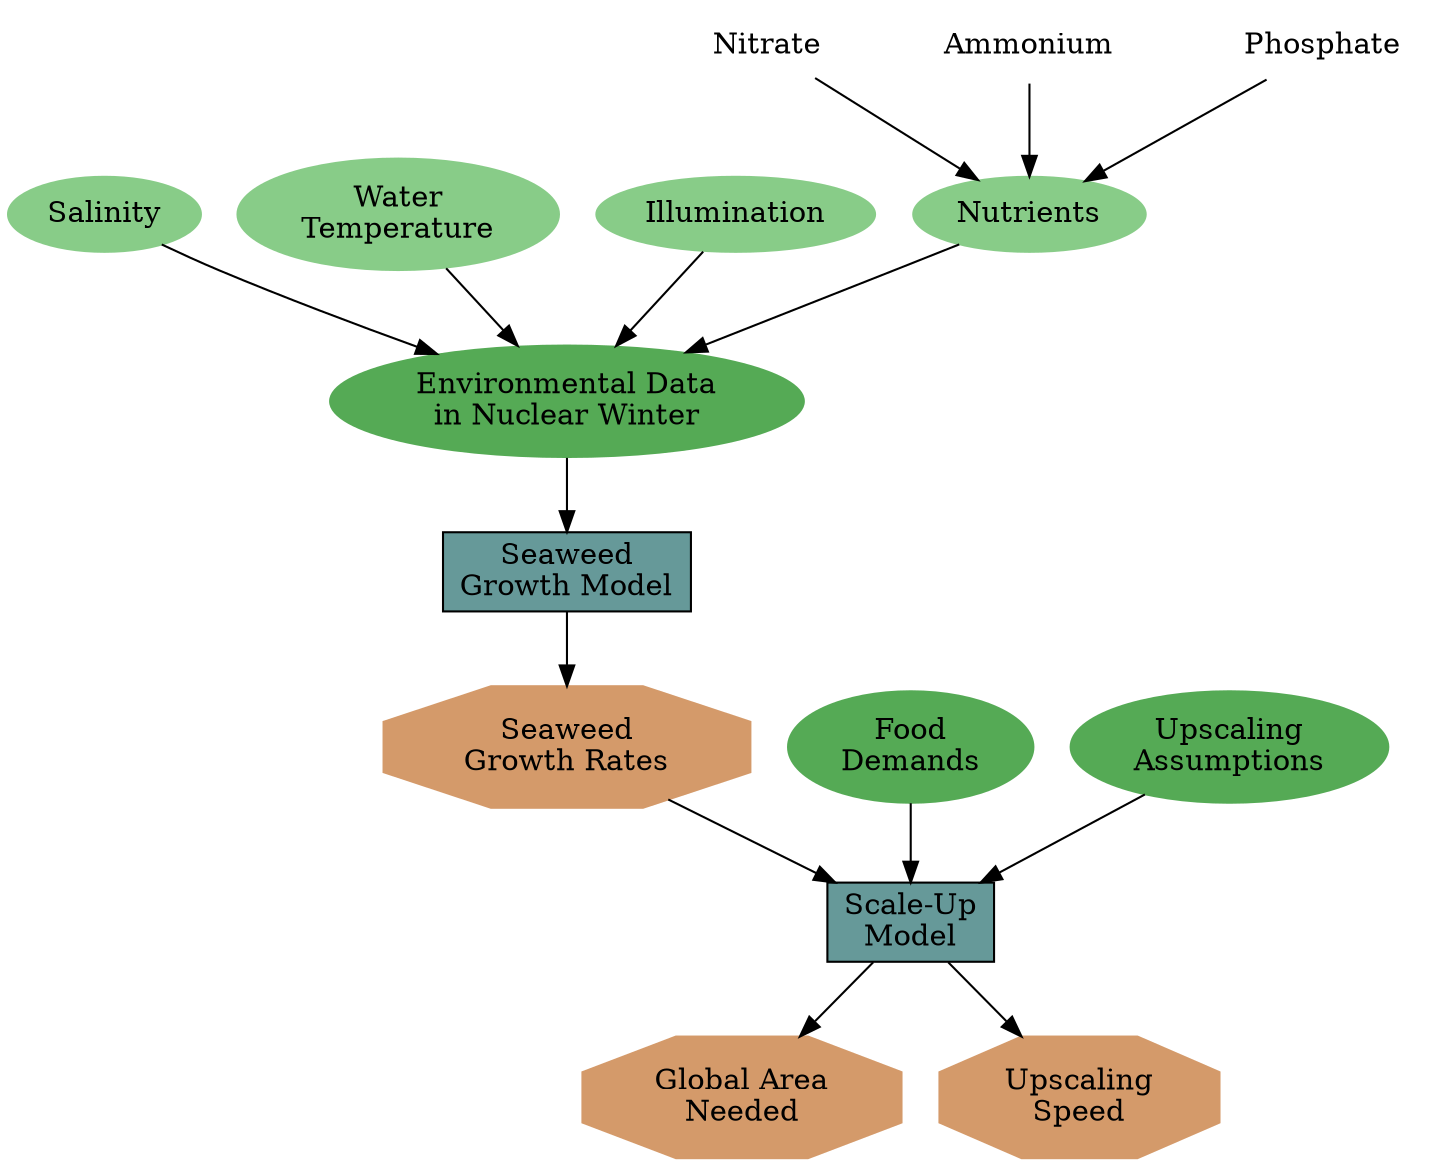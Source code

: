 digraph ModelOverview{
    // Inputs for the model
    salinity [label="Salinity", style="filled", color="#88CC88"];
    temperature [label="Water\nTemperature", style="filled", color="#88CC88"];
    illumination [label="Illumination", style="filled", color="#88CC88"];
    nutrients [label="Nutrients", style="filled", color="#88CC88"];
    // link nutrients
    nitrate [label="Nitrate",style="filled", color="white"];
    ammonium [label="Ammonium",style="filled", color="white"];
    phosphate [label="Phosphate",style="filled", color="white"];
    // link nutrients to nutrients
    nitrate -> nutrients
    ammonium -> nutrients
    phosphate -> nutrients

    env_data [label="Environmental Data\nin Nuclear Winter", style="filled",color="#55AA55"];
    // link env_data to nutrients
    nutrients -> env_data;
    illumination -> env_data;
    temperature -> env_data;
    salinity -> env_data;

    // link env_data to the model
    model_growth [label="Seaweed\nGrowth Model", shape=box, style="filled", fillcolor="#669999"];
    env_data -> model_growth;

    // Outputs of the model
    growth [label="Seaweed\nGrowth Rates", shape=octagon, color="#D49A6A", style="filled"];
    // link growth to model
    model_growth -> growth;

    // link growth to upscaling model
    upscaling_model [label="Scale-Up\nModel", shape=box, style="filled", fillcolor="#669999"];
    growth -> upscaling_model;

    // add additional data for the upscaling model
    food_demands [label="Food\nDemands", style="filled", color="#55AA55"];
    assumptions [label="Upscaling\nAssumptions", style="filled",color="#55AA55"];
    food_demands -> upscaling_model;
    assumptions -> upscaling_model;

    // link upscaling model to the output
    area_needed [label="Global Area\nNeeded", shape=octagon, color="#D49A6A", style="filled"];
    upscaling_model -> area_needed;
    upscaling_speed [label="Upscaling\nSpeed", shape=octagon, color="#D49A6A", style="filled"];
    upscaling_model -> upscaling_speed;







}